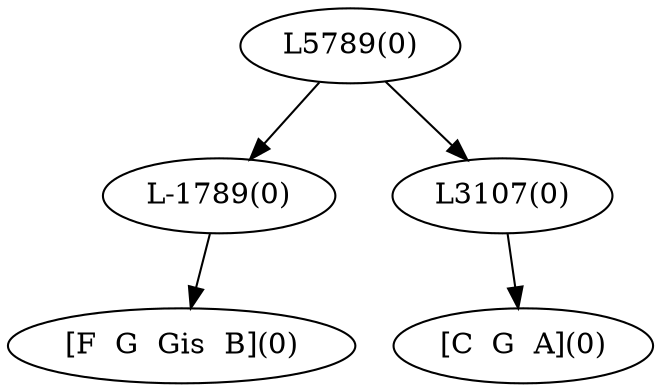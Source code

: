 digraph sample{
"L-1789(0)"->"[F  G  Gis  B](0)"
"L3107(0)"->"[C  G  A](0)"
"L5789(0)"->"L-1789(0)"
"L5789(0)"->"L3107(0)"
{rank = min; "L5789(0)"}
{rank = same; "L-1789(0)"; "L3107(0)";}
{rank = max; "[C  G  A](0)"; "[F  G  Gis  B](0)";}
}